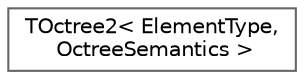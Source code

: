 digraph "Graphical Class Hierarchy"
{
 // INTERACTIVE_SVG=YES
 // LATEX_PDF_SIZE
  bgcolor="transparent";
  edge [fontname=Helvetica,fontsize=10,labelfontname=Helvetica,labelfontsize=10];
  node [fontname=Helvetica,fontsize=10,shape=box,height=0.2,width=0.4];
  rankdir="LR";
  Node0 [id="Node000000",label="TOctree2\< ElementType,\l OctreeSemantics \>",height=0.2,width=0.4,color="grey40", fillcolor="white", style="filled",URL="$db/d87/classTOctree2.html",tooltip="An octree."];
}
